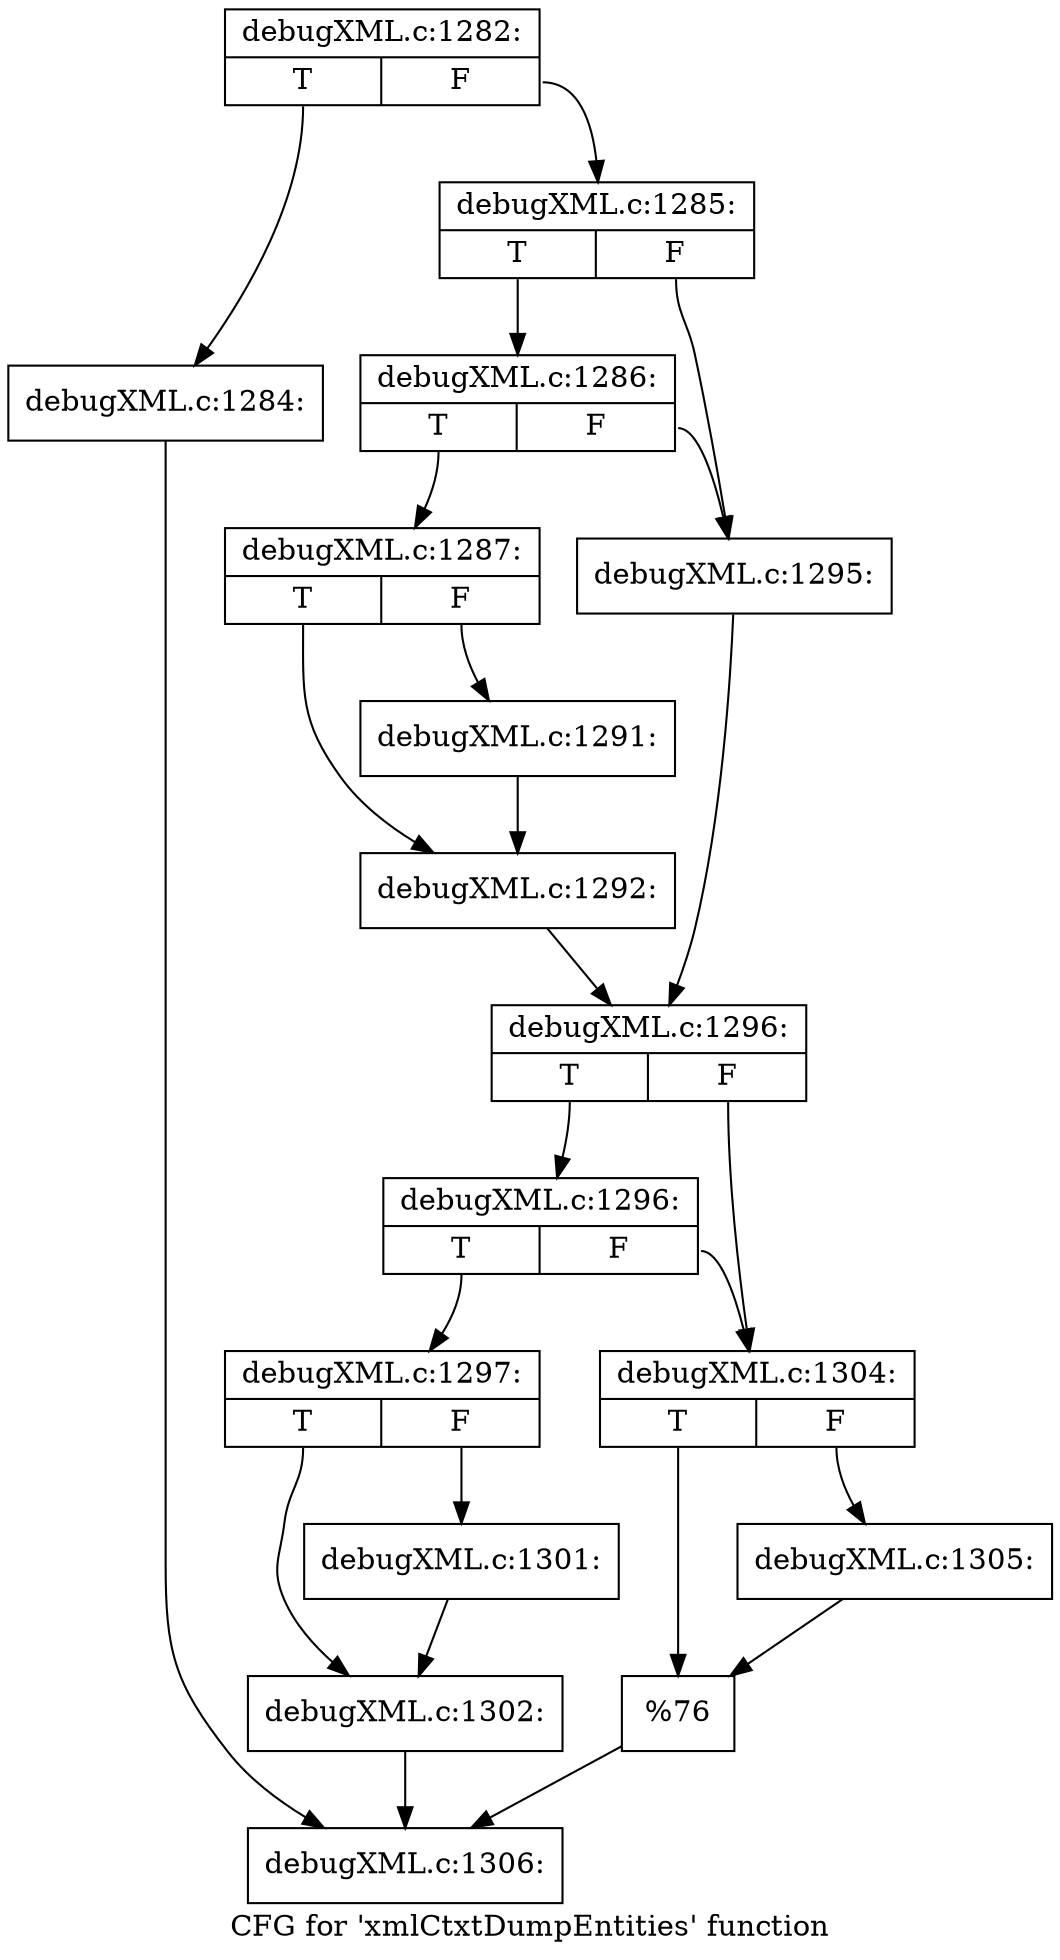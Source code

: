 digraph "CFG for 'xmlCtxtDumpEntities' function" {
	label="CFG for 'xmlCtxtDumpEntities' function";

	Node0x4ad9300 [shape=record,label="{debugXML.c:1282:|{<s0>T|<s1>F}}"];
	Node0x4ad9300:s0 -> Node0x4adfca0;
	Node0x4ad9300:s1 -> Node0x4adfcf0;
	Node0x4adfca0 [shape=record,label="{debugXML.c:1284:}"];
	Node0x4adfca0 -> Node0x4ae6da0;
	Node0x4adfcf0 [shape=record,label="{debugXML.c:1285:|{<s0>T|<s1>F}}"];
	Node0x4adfcf0:s0 -> Node0x4ae1a00;
	Node0x4adfcf0:s1 -> Node0x4ae19b0;
	Node0x4ae1a00 [shape=record,label="{debugXML.c:1286:|{<s0>T|<s1>F}}"];
	Node0x4ae1a00:s0 -> Node0x4ae15e0;
	Node0x4ae1a00:s1 -> Node0x4ae19b0;
	Node0x4ae15e0 [shape=record,label="{debugXML.c:1287:|{<s0>T|<s1>F}}"];
	Node0x4ae15e0:s0 -> Node0x4ae4c50;
	Node0x4ae15e0:s1 -> Node0x4ae4c00;
	Node0x4ae4c00 [shape=record,label="{debugXML.c:1291:}"];
	Node0x4ae4c00 -> Node0x4ae4c50;
	Node0x4ae4c50 [shape=record,label="{debugXML.c:1292:}"];
	Node0x4ae4c50 -> Node0x4ae1960;
	Node0x4ae19b0 [shape=record,label="{debugXML.c:1295:}"];
	Node0x4ae19b0 -> Node0x4ae1960;
	Node0x4ae1960 [shape=record,label="{debugXML.c:1296:|{<s0>T|<s1>F}}"];
	Node0x4ae1960:s0 -> Node0x498feb0;
	Node0x4ae1960:s1 -> Node0x498ff00;
	Node0x498feb0 [shape=record,label="{debugXML.c:1296:|{<s0>T|<s1>F}}"];
	Node0x498feb0:s0 -> Node0x4ae6ff0;
	Node0x498feb0:s1 -> Node0x498ff00;
	Node0x4ae6ff0 [shape=record,label="{debugXML.c:1297:|{<s0>T|<s1>F}}"];
	Node0x4ae6ff0:s0 -> Node0x4aeafc0;
	Node0x4ae6ff0:s1 -> Node0x4aeaf70;
	Node0x4aeaf70 [shape=record,label="{debugXML.c:1301:}"];
	Node0x4aeaf70 -> Node0x4aeafc0;
	Node0x4aeafc0 [shape=record,label="{debugXML.c:1302:}"];
	Node0x4aeafc0 -> Node0x4ae6da0;
	Node0x498ff00 [shape=record,label="{debugXML.c:1304:|{<s0>T|<s1>F}}"];
	Node0x498ff00:s0 -> Node0x4aebc20;
	Node0x498ff00:s1 -> Node0x4aebbd0;
	Node0x4aebbd0 [shape=record,label="{debugXML.c:1305:}"];
	Node0x4aebbd0 -> Node0x4aebc20;
	Node0x4aebc20 [shape=record,label="{%76}"];
	Node0x4aebc20 -> Node0x4ae6da0;
	Node0x4ae6da0 [shape=record,label="{debugXML.c:1306:}"];
}
